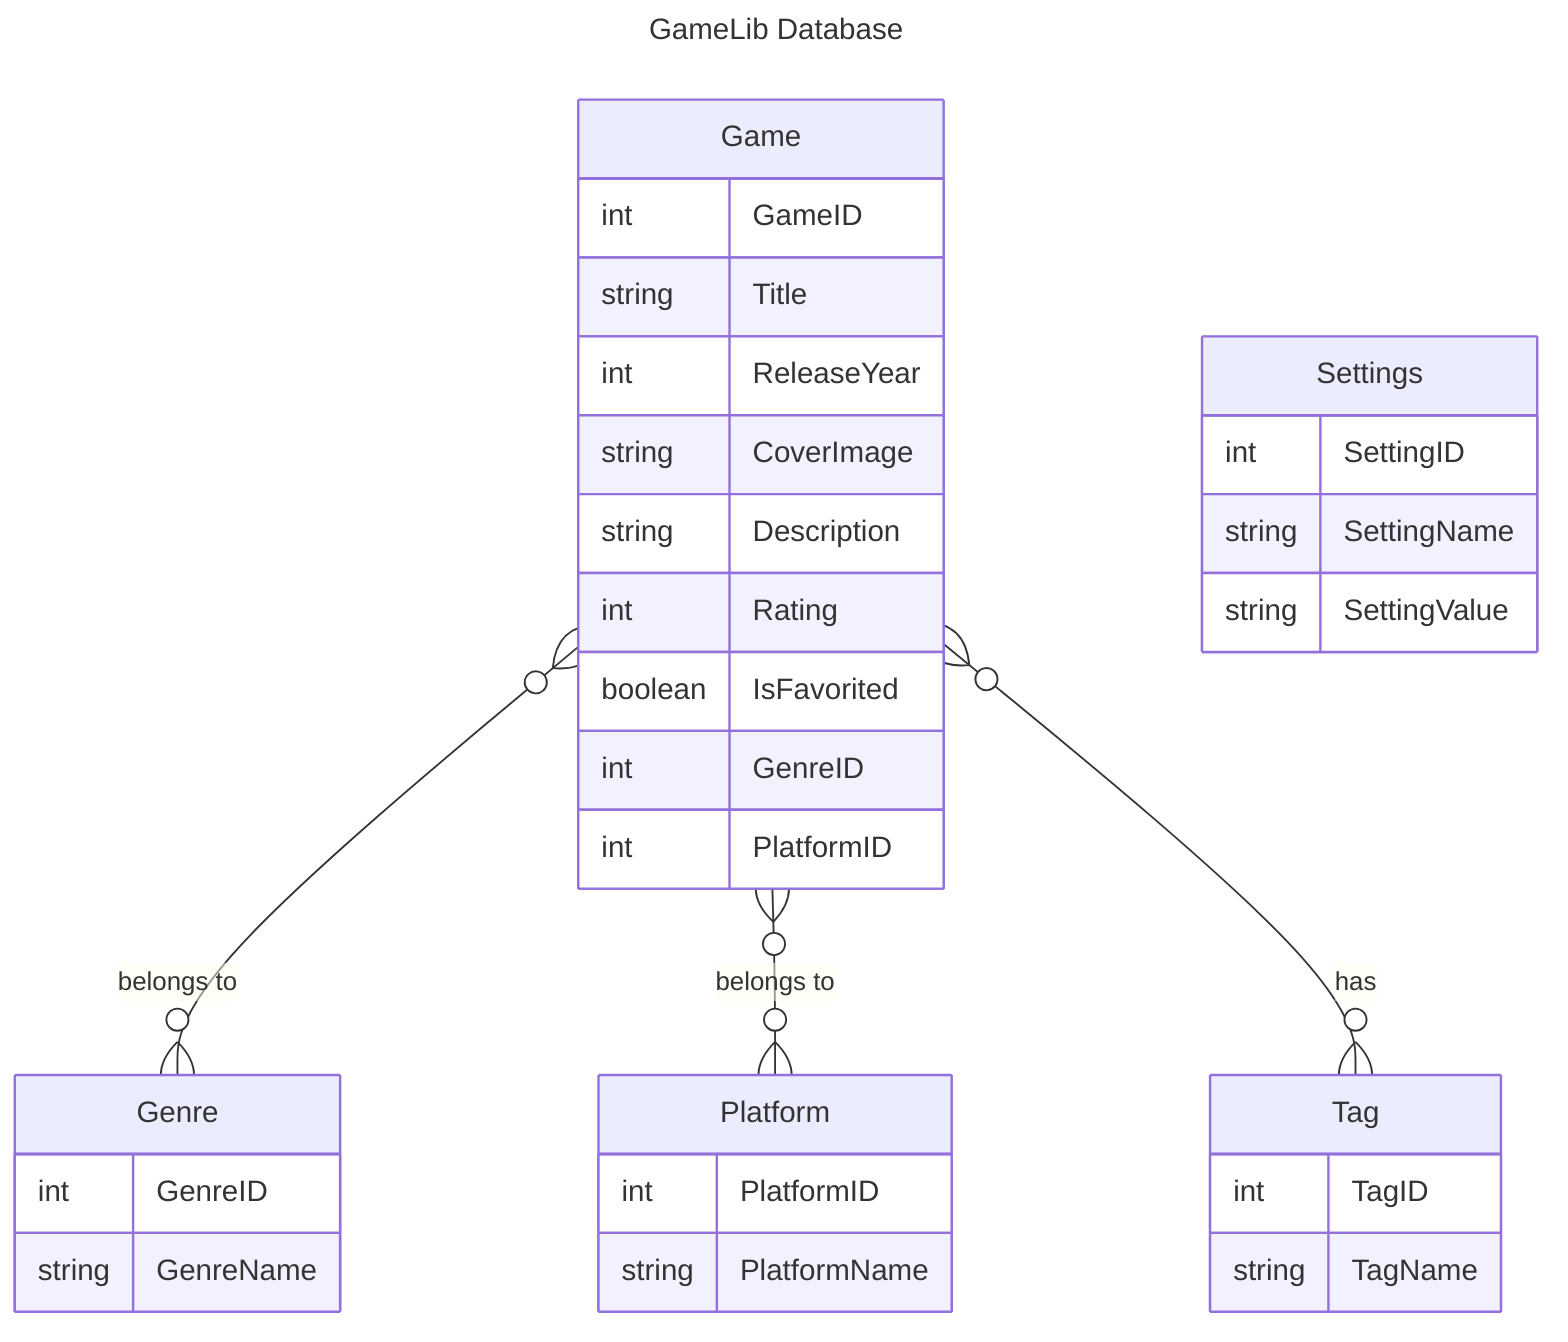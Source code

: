 ---
title: "GameLib Database"
---

erDiagram
    Game o{--o{ Genre: "belongs to"
    Game o{--o{ Platform: "belongs to"
    Game o{--o{ Tag: "has"

    Game {
        int GameID
        string Title
        int ReleaseYear
        string CoverImage
        string Description
        int Rating
        boolean IsFavorited
        int GenreID
        int PlatformID
    }

    Tag {
        int TagID
        string TagName
    }

    Genre {
        int GenreID
        string GenreName
    }

    Platform {
        int PlatformID
        string PlatformName
    }

    Settings {
        int SettingID
        string SettingName
        string SettingValue
    }